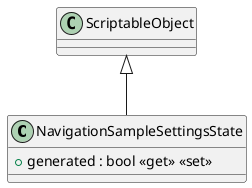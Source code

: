 @startuml
class NavigationSampleSettingsState {
    + generated : bool <<get>> <<set>>
}
ScriptableObject <|-- NavigationSampleSettingsState
@enduml
